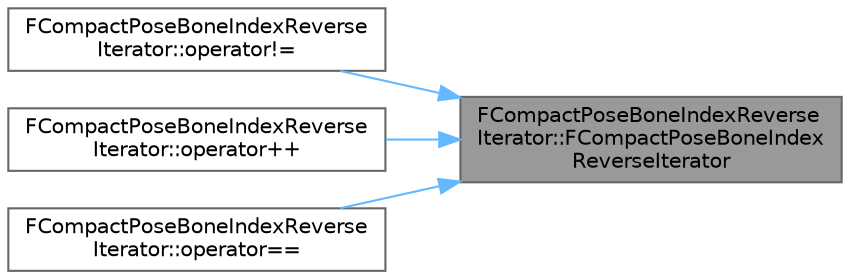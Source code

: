 digraph "FCompactPoseBoneIndexReverseIterator::FCompactPoseBoneIndexReverseIterator"
{
 // INTERACTIVE_SVG=YES
 // LATEX_PDF_SIZE
  bgcolor="transparent";
  edge [fontname=Helvetica,fontsize=10,labelfontname=Helvetica,labelfontsize=10];
  node [fontname=Helvetica,fontsize=10,shape=box,height=0.2,width=0.4];
  rankdir="RL";
  Node1 [id="Node000001",label="FCompactPoseBoneIndexReverse\lIterator::FCompactPoseBoneIndex\lReverseIterator",height=0.2,width=0.4,color="gray40", fillcolor="grey60", style="filled", fontcolor="black",tooltip=" "];
  Node1 -> Node2 [id="edge1_Node000001_Node000002",dir="back",color="steelblue1",style="solid",tooltip=" "];
  Node2 [id="Node000002",label="FCompactPoseBoneIndexReverse\lIterator::operator!=",height=0.2,width=0.4,color="grey40", fillcolor="white", style="filled",URL="$d4/d54/structFCompactPoseBoneIndexReverseIterator.html#a730d77a5ff4167cc2fbdcfbd020c066a",tooltip=" "];
  Node1 -> Node3 [id="edge2_Node000001_Node000003",dir="back",color="steelblue1",style="solid",tooltip=" "];
  Node3 [id="Node000003",label="FCompactPoseBoneIndexReverse\lIterator::operator++",height=0.2,width=0.4,color="grey40", fillcolor="white", style="filled",URL="$d4/d54/structFCompactPoseBoneIndexReverseIterator.html#aeb2812af95861a045b1fd2242d5d43eb",tooltip=" "];
  Node1 -> Node4 [id="edge3_Node000001_Node000004",dir="back",color="steelblue1",style="solid",tooltip=" "];
  Node4 [id="Node000004",label="FCompactPoseBoneIndexReverse\lIterator::operator==",height=0.2,width=0.4,color="grey40", fillcolor="white", style="filled",URL="$d4/d54/structFCompactPoseBoneIndexReverseIterator.html#a0b8fddbfe3d098d8c1aa663badac5f79",tooltip=" "];
}
